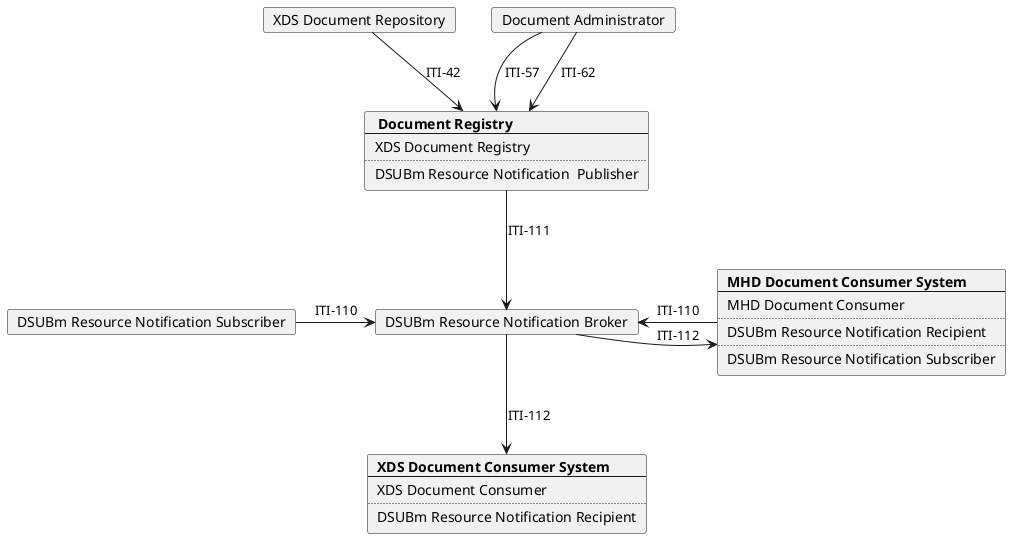 @startuml
skinparam svgDimensionStyle false
skinparam componentStyle rectangle



hide footbox
/' title "DSUBm grouped with MHD grouping 1" '/


card "XDS Document Repository" as XDS_Repo 
card "Document Administrator" as DOC_Administrator
card  Registry [
  <b> Document Registry
  ----
  XDS Document Registry 
  ....
  DSUBm Resource Notification  Publisher
]
card "DSUBm Resource Notification Broker" as DSUBm_Broker
card "DSUBm Resource Notification Subscriber" as DSUBm_Subscriber


card  Consumer_XDS[
  <b>XDS Document Consumer System
  ----
  XDS Document Consumer
  ....
  DSUBm Resource Notification Recipient
]

card  Consumer_MHD[
  <b>MHD Document Consumer System
  ----
  MHD Document Consumer
  ....
  DSUBm Resource Notification Recipient
  ....
  DSUBm Resource Notification Subscriber
]


DOC_Administrator --> Registry: ITI-57
DOC_Administrator --> Registry: ITI-62

XDS_Repo -d-> Registry: ITI-42
Registry -d-> DSUBm_Broker: ITI-111
Consumer_MHD -l-> DSUBm_Broker: ITI-110
DSUBm_Subscriber -r-> DSUBm_Broker: ITI-110
DSUBm_Broker -r-> Consumer_MHD: ITI-112
DSUBm_Broker --> Consumer_XDS: ITI-112
/'
card  ConsumerInterface [
  <b> MHD to XDS Consumer Interface
  ----
  MHD Document Recipient
  ....
  XDS Document Consumer 
]
Consumer -u-> ConsumerInterface: ITI-68
ConsumerInterface --> XDS_Repo: ITI-43
ConsumerInterface --> Registry: ITI-18
'/

@enduml